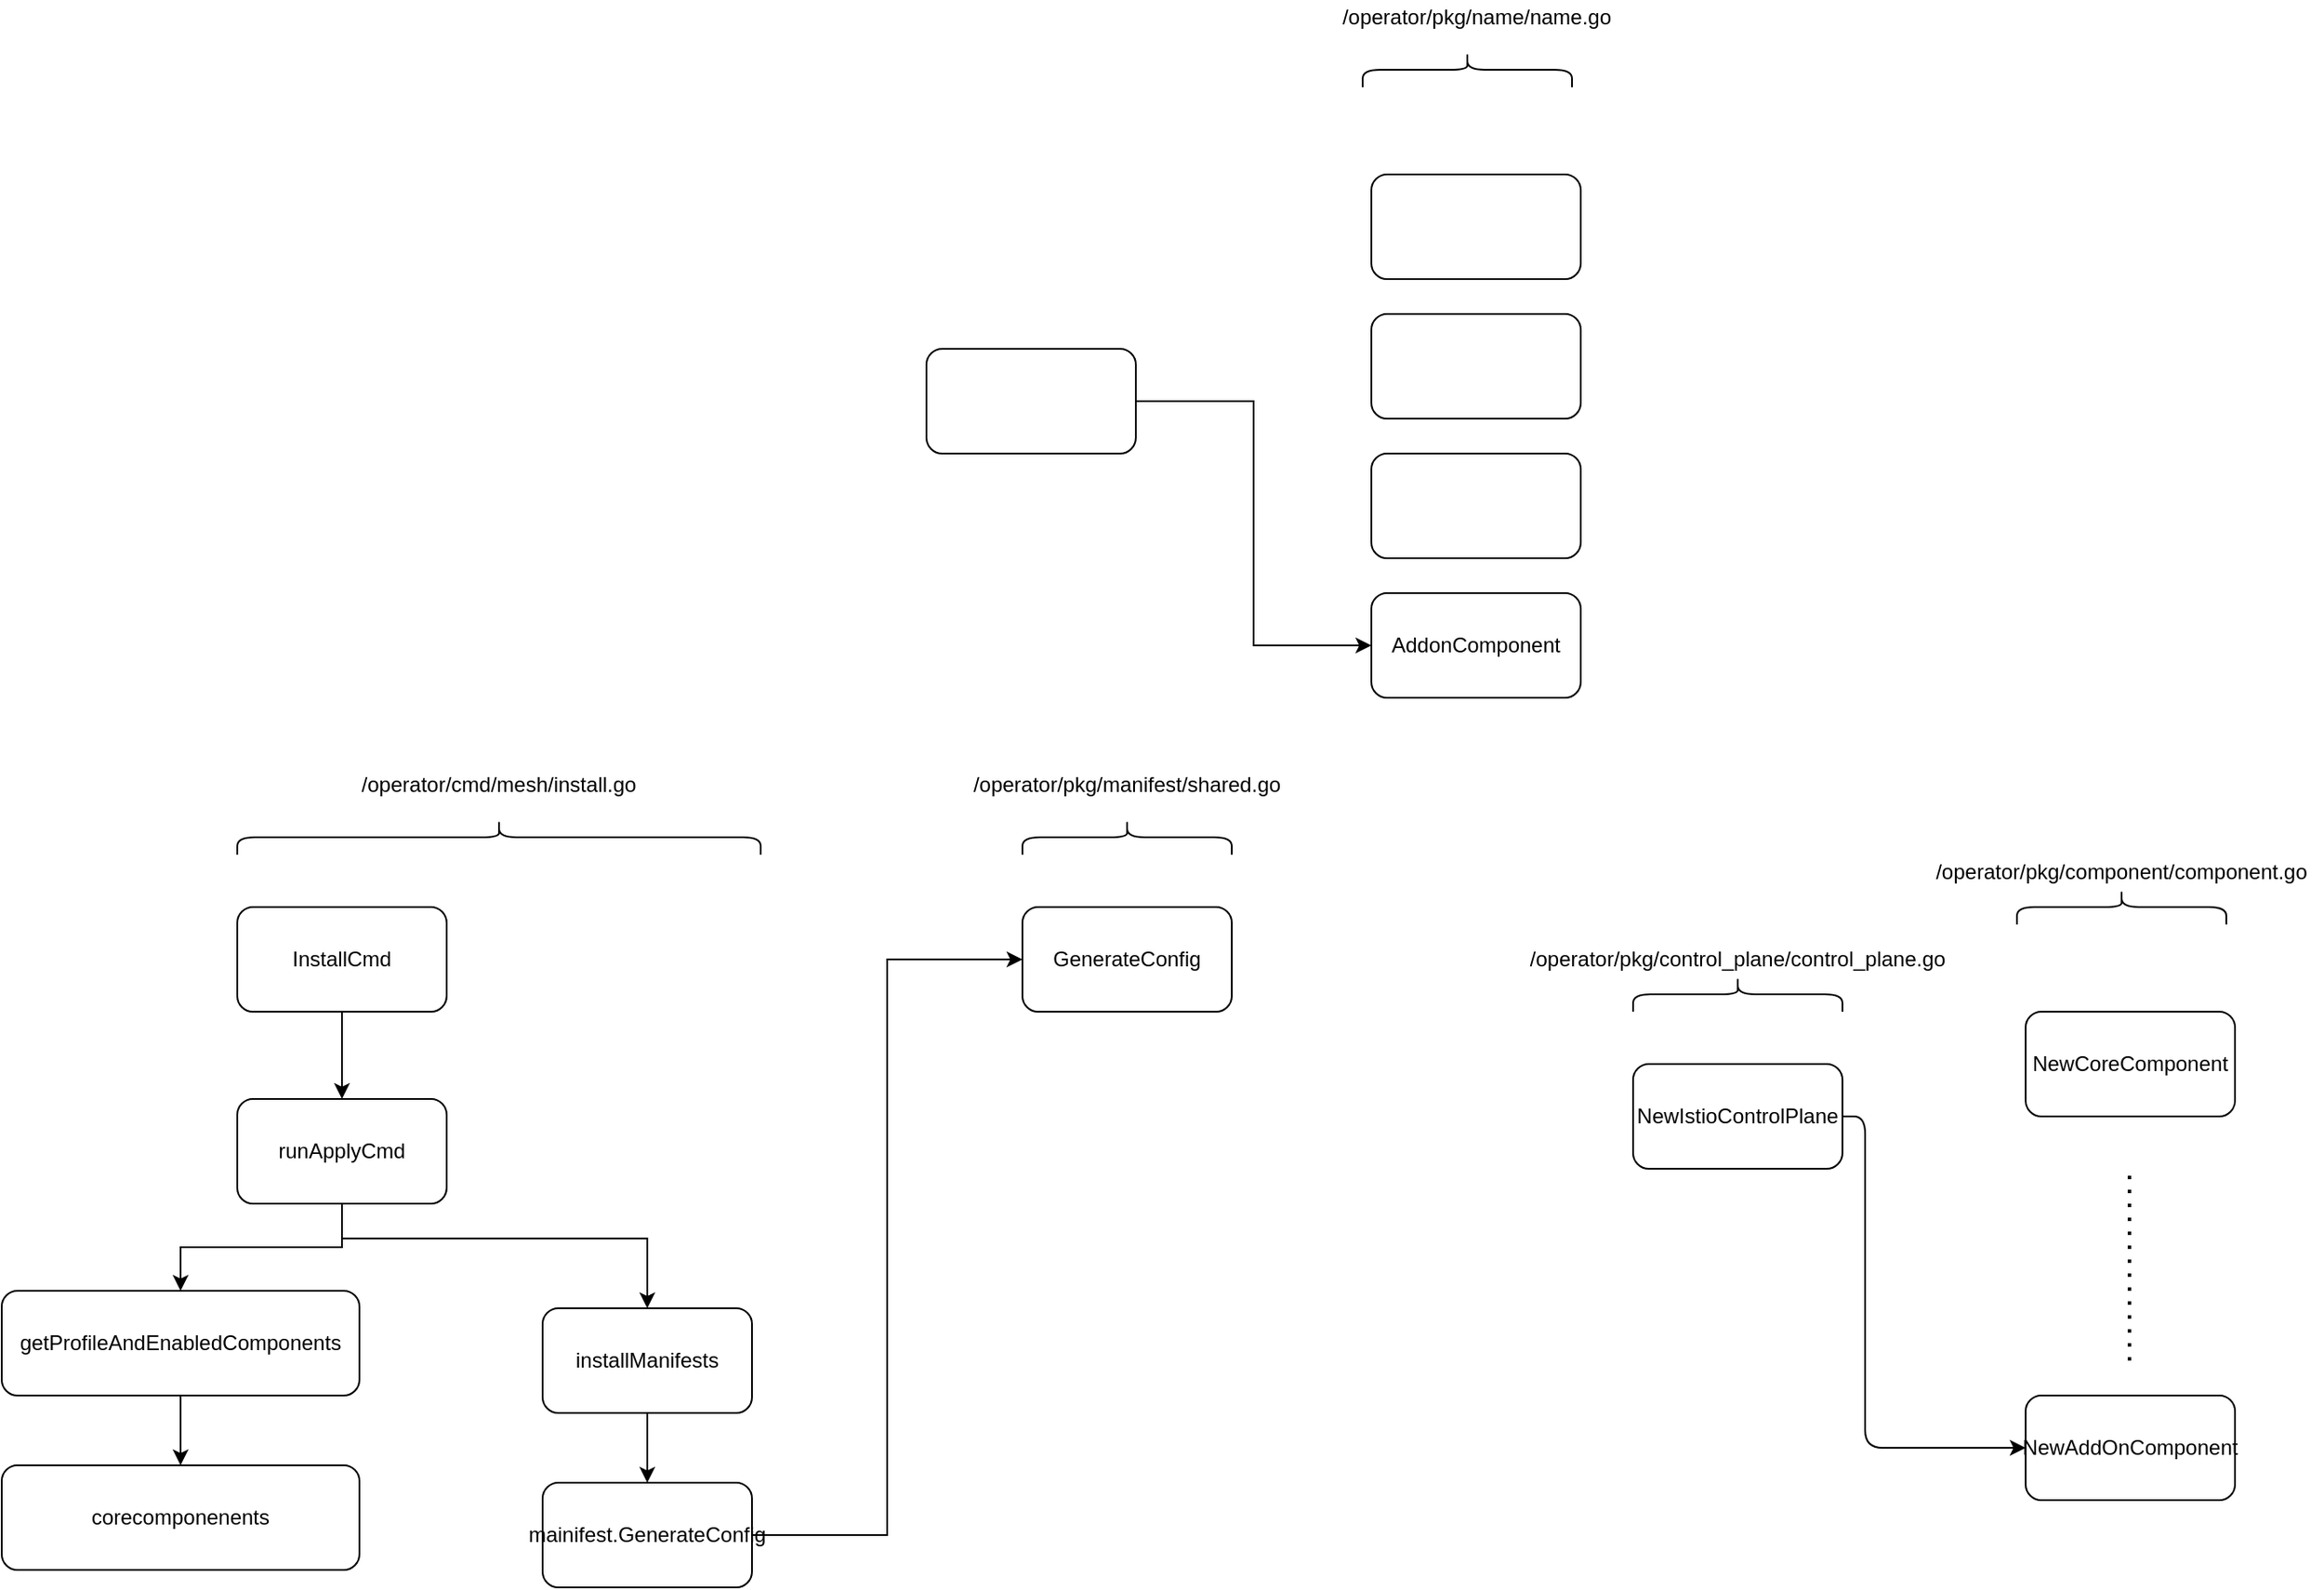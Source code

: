 <mxfile version="14.2.9" type="github">
  <diagram id="7o489i0pje3uB_N5l4-V" name="Page-1">
    <mxGraphModel dx="1770" dy="1659" grid="1" gridSize="10" guides="1" tooltips="1" connect="1" arrows="1" fold="1" page="1" pageScale="1" pageWidth="850" pageHeight="1100" math="0" shadow="0">
      <root>
        <mxCell id="0" />
        <mxCell id="1" parent="0" />
        <mxCell id="V-ExJGWKOxF-PHGw7d-I-7" style="edgeStyle=orthogonalEdgeStyle;rounded=0;orthogonalLoop=1;jettySize=auto;html=1;entryX=0;entryY=0.5;entryDx=0;entryDy=0;" parent="1" source="V-ExJGWKOxF-PHGw7d-I-1" target="V-ExJGWKOxF-PHGw7d-I-6" edge="1">
          <mxGeometry relative="1" as="geometry" />
        </mxCell>
        <mxCell id="V-ExJGWKOxF-PHGw7d-I-1" value="" style="rounded=1;whiteSpace=wrap;html=1;" parent="1" vertex="1">
          <mxGeometry x="160" y="-310" width="120" height="60" as="geometry" />
        </mxCell>
        <mxCell id="V-ExJGWKOxF-PHGw7d-I-2" value="" style="rounded=1;whiteSpace=wrap;html=1;" parent="1" vertex="1">
          <mxGeometry x="415" y="-410" width="120" height="60" as="geometry" />
        </mxCell>
        <mxCell id="V-ExJGWKOxF-PHGw7d-I-4" value="" style="rounded=1;whiteSpace=wrap;html=1;" parent="1" vertex="1">
          <mxGeometry x="415" y="-330" width="120" height="60" as="geometry" />
        </mxCell>
        <mxCell id="V-ExJGWKOxF-PHGw7d-I-5" value="" style="rounded=1;whiteSpace=wrap;html=1;" parent="1" vertex="1">
          <mxGeometry x="415" y="-250" width="120" height="60" as="geometry" />
        </mxCell>
        <mxCell id="V-ExJGWKOxF-PHGw7d-I-6" value="AddonComponent" style="rounded=1;whiteSpace=wrap;html=1;" parent="1" vertex="1">
          <mxGeometry x="415" y="-170" width="120" height="60" as="geometry" />
        </mxCell>
        <mxCell id="V-ExJGWKOxF-PHGw7d-I-8" value="" style="shape=curlyBracket;whiteSpace=wrap;html=1;rounded=1;rotation=90;" parent="1" vertex="1">
          <mxGeometry x="460" y="-530" width="20" height="120" as="geometry" />
        </mxCell>
        <mxCell id="V-ExJGWKOxF-PHGw7d-I-9" value="/operator/pkg/name/name.go" style="text;html=1;strokeColor=none;fillColor=none;align=center;verticalAlign=middle;whiteSpace=wrap;rounded=0;" parent="1" vertex="1">
          <mxGeometry x="377.5" y="-510" width="195" height="20" as="geometry" />
        </mxCell>
        <mxCell id="V-ExJGWKOxF-PHGw7d-I-10" value="/operator/pkg/component/component.go" style="text;html=1;strokeColor=none;fillColor=none;align=center;verticalAlign=middle;whiteSpace=wrap;rounded=0;" parent="1" vertex="1">
          <mxGeometry x="730" y="-20" width="230" height="20" as="geometry" />
        </mxCell>
        <mxCell id="V-ExJGWKOxF-PHGw7d-I-11" value="" style="shape=curlyBracket;whiteSpace=wrap;html=1;rounded=1;rotation=90;" parent="1" vertex="1">
          <mxGeometry x="835" y="-50" width="20" height="120" as="geometry" />
        </mxCell>
        <mxCell id="V-ExJGWKOxF-PHGw7d-I-12" value="NewCoreComponent" style="rounded=1;whiteSpace=wrap;html=1;" parent="1" vertex="1">
          <mxGeometry x="790" y="70" width="120" height="60" as="geometry" />
        </mxCell>
        <mxCell id="V-ExJGWKOxF-PHGw7d-I-13" value="NewAddOnComponent" style="rounded=1;whiteSpace=wrap;html=1;" parent="1" vertex="1">
          <mxGeometry x="790" y="290" width="120" height="60" as="geometry" />
        </mxCell>
        <mxCell id="V-ExJGWKOxF-PHGw7d-I-14" value="" style="endArrow=none;dashed=1;html=1;dashPattern=1 3;strokeWidth=2;" parent="1" edge="1">
          <mxGeometry width="50" height="50" relative="1" as="geometry">
            <mxPoint x="849.5" y="270" as="sourcePoint" />
            <mxPoint x="849.5" y="160" as="targetPoint" />
            <Array as="points">
              <mxPoint x="849.5" y="230" />
            </Array>
          </mxGeometry>
        </mxCell>
        <mxCell id="V-ExJGWKOxF-PHGw7d-I-15" value="NewIstioControlPlane" style="rounded=1;whiteSpace=wrap;html=1;" parent="1" vertex="1">
          <mxGeometry x="565" y="100" width="120" height="60" as="geometry" />
        </mxCell>
        <mxCell id="V-ExJGWKOxF-PHGw7d-I-16" value="/operator/pkg/control_plane/control_plane.go" style="text;html=1;strokeColor=none;fillColor=none;align=center;verticalAlign=middle;whiteSpace=wrap;rounded=0;" parent="1" vertex="1">
          <mxGeometry x="510" y="30" width="230" height="20" as="geometry" />
        </mxCell>
        <mxCell id="V-ExJGWKOxF-PHGw7d-I-17" value="" style="shape=curlyBracket;whiteSpace=wrap;html=1;rounded=1;rotation=90;" parent="1" vertex="1">
          <mxGeometry x="615" width="20" height="120" as="geometry" />
        </mxCell>
        <mxCell id="V-ExJGWKOxF-PHGw7d-I-19" value="" style="edgeStyle=elbowEdgeStyle;elbow=horizontal;endArrow=classic;html=1;exitX=1;exitY=0.5;exitDx=0;exitDy=0;entryX=0;entryY=0.5;entryDx=0;entryDy=0;" parent="1" source="V-ExJGWKOxF-PHGw7d-I-15" target="V-ExJGWKOxF-PHGw7d-I-13" edge="1">
          <mxGeometry width="50" height="50" relative="1" as="geometry">
            <mxPoint x="610" y="170" as="sourcePoint" />
            <mxPoint x="660" y="120" as="targetPoint" />
            <Array as="points">
              <mxPoint x="698" y="240" />
            </Array>
          </mxGeometry>
        </mxCell>
        <mxCell id="V-ExJGWKOxF-PHGw7d-I-20" value="/operator/cmd/mesh/install.go" style="text;html=1;strokeColor=none;fillColor=none;align=center;verticalAlign=middle;whiteSpace=wrap;rounded=0;" parent="1" vertex="1">
          <mxGeometry x="-200" y="-70" width="230" height="20" as="geometry" />
        </mxCell>
        <mxCell id="V-ExJGWKOxF-PHGw7d-I-21" value="" style="shape=curlyBracket;whiteSpace=wrap;html=1;rounded=1;rotation=90;" parent="1" vertex="1">
          <mxGeometry x="-95" y="-180" width="20" height="300" as="geometry" />
        </mxCell>
        <mxCell id="V-ExJGWKOxF-PHGw7d-I-34" value="" style="edgeStyle=orthogonalEdgeStyle;rounded=0;orthogonalLoop=1;jettySize=auto;html=1;" parent="1" source="V-ExJGWKOxF-PHGw7d-I-22" target="V-ExJGWKOxF-PHGw7d-I-33" edge="1">
          <mxGeometry relative="1" as="geometry" />
        </mxCell>
        <mxCell id="V-ExJGWKOxF-PHGw7d-I-22" value="installManifests" style="rounded=1;whiteSpace=wrap;html=1;" parent="1" vertex="1">
          <mxGeometry x="-60" y="240" width="120" height="60" as="geometry" />
        </mxCell>
        <mxCell id="V-ExJGWKOxF-PHGw7d-I-28" value="" style="edgeStyle=orthogonalEdgeStyle;rounded=0;orthogonalLoop=1;jettySize=auto;html=1;" parent="1" source="V-ExJGWKOxF-PHGw7d-I-24" target="V-ExJGWKOxF-PHGw7d-I-22" edge="1">
          <mxGeometry relative="1" as="geometry">
            <Array as="points">
              <mxPoint x="-175" y="200" />
              <mxPoint y="200" />
            </Array>
          </mxGeometry>
        </mxCell>
        <mxCell id="V-ExJGWKOxF-PHGw7d-I-30" style="edgeStyle=orthogonalEdgeStyle;rounded=0;orthogonalLoop=1;jettySize=auto;html=1;entryX=0.5;entryY=0;entryDx=0;entryDy=0;" parent="1" source="V-ExJGWKOxF-PHGw7d-I-24" target="V-ExJGWKOxF-PHGw7d-I-29" edge="1">
          <mxGeometry relative="1" as="geometry" />
        </mxCell>
        <mxCell id="V-ExJGWKOxF-PHGw7d-I-24" value="runApplyCmd" style="rounded=1;whiteSpace=wrap;html=1;" parent="1" vertex="1">
          <mxGeometry x="-235" y="120" width="120" height="60" as="geometry" />
        </mxCell>
        <mxCell id="V-ExJGWKOxF-PHGw7d-I-27" value="" style="edgeStyle=orthogonalEdgeStyle;rounded=0;orthogonalLoop=1;jettySize=auto;html=1;" parent="1" source="V-ExJGWKOxF-PHGw7d-I-25" target="V-ExJGWKOxF-PHGw7d-I-24" edge="1">
          <mxGeometry relative="1" as="geometry" />
        </mxCell>
        <mxCell id="V-ExJGWKOxF-PHGw7d-I-25" value="InstallCmd" style="rounded=1;whiteSpace=wrap;html=1;" parent="1" vertex="1">
          <mxGeometry x="-235" y="10" width="120" height="60" as="geometry" />
        </mxCell>
        <mxCell id="V-ExJGWKOxF-PHGw7d-I-32" value="" style="edgeStyle=orthogonalEdgeStyle;rounded=0;orthogonalLoop=1;jettySize=auto;html=1;" parent="1" source="V-ExJGWKOxF-PHGw7d-I-29" target="V-ExJGWKOxF-PHGw7d-I-31" edge="1">
          <mxGeometry relative="1" as="geometry" />
        </mxCell>
        <mxCell id="V-ExJGWKOxF-PHGw7d-I-29" value="getProfileAndEnabledComponents" style="rounded=1;whiteSpace=wrap;html=1;" parent="1" vertex="1">
          <mxGeometry x="-370" y="230" width="205" height="60" as="geometry" />
        </mxCell>
        <mxCell id="V-ExJGWKOxF-PHGw7d-I-31" value="corecomponenents" style="rounded=1;whiteSpace=wrap;html=1;" parent="1" vertex="1">
          <mxGeometry x="-370" y="330" width="205" height="60" as="geometry" />
        </mxCell>
        <mxCell id="V-ExJGWKOxF-PHGw7d-I-38" style="edgeStyle=orthogonalEdgeStyle;rounded=0;orthogonalLoop=1;jettySize=auto;html=1;entryX=0;entryY=0.5;entryDx=0;entryDy=0;" parent="1" source="V-ExJGWKOxF-PHGw7d-I-33" target="V-ExJGWKOxF-PHGw7d-I-37" edge="1">
          <mxGeometry relative="1" as="geometry" />
        </mxCell>
        <mxCell id="V-ExJGWKOxF-PHGw7d-I-33" value="mainifest.GenerateConfig" style="whiteSpace=wrap;html=1;rounded=1;" parent="1" vertex="1">
          <mxGeometry x="-60" y="340" width="120" height="60" as="geometry" />
        </mxCell>
        <mxCell id="V-ExJGWKOxF-PHGw7d-I-35" value="/operator/pkg/manifest/shared.go" style="text;html=1;strokeColor=none;fillColor=none;align=center;verticalAlign=middle;whiteSpace=wrap;rounded=0;" parent="1" vertex="1">
          <mxGeometry x="160" y="-70" width="230" height="20" as="geometry" />
        </mxCell>
        <mxCell id="V-ExJGWKOxF-PHGw7d-I-36" value="" style="shape=curlyBracket;whiteSpace=wrap;html=1;rounded=1;rotation=90;" parent="1" vertex="1">
          <mxGeometry x="265" y="-90" width="20" height="120" as="geometry" />
        </mxCell>
        <mxCell id="V-ExJGWKOxF-PHGw7d-I-37" value="GenerateConfig" style="rounded=1;whiteSpace=wrap;html=1;" parent="1" vertex="1">
          <mxGeometry x="215" y="10" width="120" height="60" as="geometry" />
        </mxCell>
      </root>
    </mxGraphModel>
  </diagram>
</mxfile>

